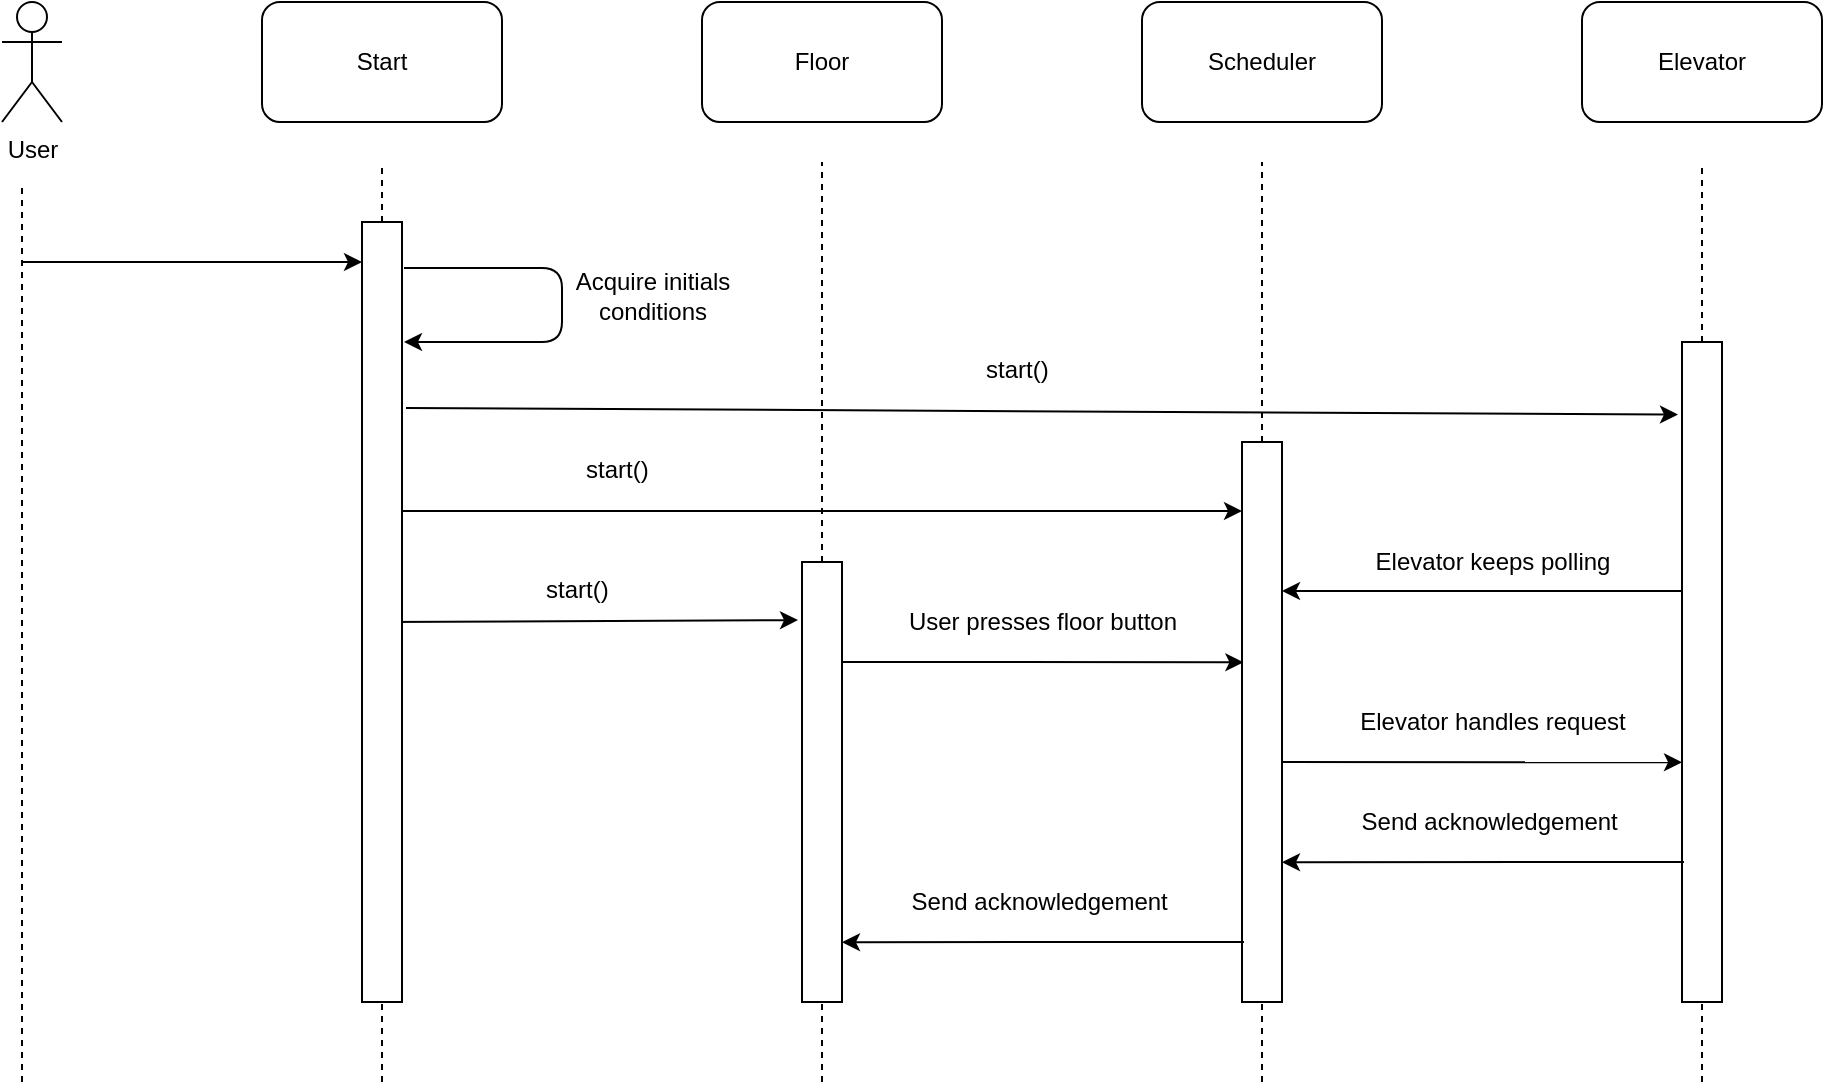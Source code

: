 <mxfile version="12.6.2" type="google"><diagram id="_GGJwMP8wKwsWiB-iear" name="Page-1"><mxGraphModel dx="912" dy="784" grid="1" gridSize="10" guides="1" tooltips="1" connect="1" arrows="1" fold="1" page="1" pageScale="1" pageWidth="850" pageHeight="1100" math="0" shadow="0"><root><mxCell id="0"/><mxCell id="1" parent="0"/><mxCell id="2LZgIueINsHQGUBB-O7b-2" value="User" style="shape=umlActor;verticalLabelPosition=bottom;labelBackgroundColor=#ffffff;verticalAlign=top;html=1;outlineConnect=0;" parent="1" vertex="1"><mxGeometry x="50" y="20" width="30" height="60" as="geometry"/></mxCell><mxCell id="2LZgIueINsHQGUBB-O7b-10" value="Start" style="rounded=1;whiteSpace=wrap;html=1;" parent="1" vertex="1"><mxGeometry x="180" y="20" width="120" height="60" as="geometry"/></mxCell><mxCell id="2LZgIueINsHQGUBB-O7b-15" value="Floor" style="rounded=1;whiteSpace=wrap;html=1;" parent="1" vertex="1"><mxGeometry x="400" y="20" width="120" height="60" as="geometry"/></mxCell><mxCell id="2LZgIueINsHQGUBB-O7b-16" value="Scheduler" style="rounded=1;whiteSpace=wrap;html=1;" parent="1" vertex="1"><mxGeometry x="620" y="20" width="120" height="60" as="geometry"/></mxCell><mxCell id="2LZgIueINsHQGUBB-O7b-17" value="Elevator" style="rounded=1;whiteSpace=wrap;html=1;" parent="1" vertex="1"><mxGeometry x="840" y="20" width="120" height="60" as="geometry"/></mxCell><mxCell id="2LZgIueINsHQGUBB-O7b-18" value="" style="endArrow=none;dashed=1;html=1;" parent="1" edge="1"><mxGeometry width="50" height="50" relative="1" as="geometry"><mxPoint x="60" y="560" as="sourcePoint"/><mxPoint x="60" y="110" as="targetPoint"/></mxGeometry></mxCell><mxCell id="2LZgIueINsHQGUBB-O7b-20" value="" style="endArrow=none;dashed=1;html=1;" parent="1" edge="1"><mxGeometry width="50" height="50" relative="1" as="geometry"><mxPoint x="240" y="130" as="sourcePoint"/><mxPoint x="240" y="100" as="targetPoint"/></mxGeometry></mxCell><mxCell id="2LZgIueINsHQGUBB-O7b-21" value="" style="endArrow=none;dashed=1;html=1;" parent="1" source="IFQr_aWN0OG8LwbChh_i-6" edge="1"><mxGeometry width="50" height="50" relative="1" as="geometry"><mxPoint x="460" y="801.667" as="sourcePoint"/><mxPoint x="460" y="100" as="targetPoint"/></mxGeometry></mxCell><mxCell id="2LZgIueINsHQGUBB-O7b-23" value="" style="endArrow=none;dashed=1;html=1;" parent="1" source="IFQr_aWN0OG8LwbChh_i-14" edge="1"><mxGeometry width="50" height="50" relative="1" as="geometry"><mxPoint x="900" y="130" as="sourcePoint"/><mxPoint x="900" y="100" as="targetPoint"/></mxGeometry></mxCell><mxCell id="2LZgIueINsHQGUBB-O7b-25" value="" style="endArrow=classic;html=1;" parent="1" edge="1"><mxGeometry width="50" height="50" relative="1" as="geometry"><mxPoint x="60" y="150" as="sourcePoint"/><mxPoint x="230" y="150" as="targetPoint"/></mxGeometry></mxCell><mxCell id="2LZgIueINsHQGUBB-O7b-44" value="" style="endArrow=classic;html=1;exitX=1;exitY=0.5;exitDx=0;exitDy=0;entryX=0.069;entryY=0.044;entryDx=0;entryDy=0;entryPerimeter=0;" parent="1" edge="1"><mxGeometry width="50" height="50" relative="1" as="geometry"><mxPoint x="469.31" y="350" as="sourcePoint"/><mxPoint x="670.69" y="350.12" as="targetPoint"/></mxGeometry></mxCell><mxCell id="IFQr_aWN0OG8LwbChh_i-4" value="" style="endArrow=none;dashed=1;html=1;" edge="1" parent="1" source="IFQr_aWN0OG8LwbChh_i-10"><mxGeometry width="50" height="50" relative="1" as="geometry"><mxPoint x="680" y="800" as="sourcePoint"/><mxPoint x="680" y="100" as="targetPoint"/></mxGeometry></mxCell><mxCell id="IFQr_aWN0OG8LwbChh_i-7" value="" style="endArrow=none;dashed=1;html=1;" edge="1" parent="1" target="IFQr_aWN0OG8LwbChh_i-6"><mxGeometry width="50" height="50" relative="1" as="geometry"><mxPoint x="460" y="330" as="sourcePoint"/><mxPoint x="460" y="100" as="targetPoint"/></mxGeometry></mxCell><mxCell id="IFQr_aWN0OG8LwbChh_i-11" value="" style="endArrow=none;dashed=1;html=1;" edge="1" parent="1" target="IFQr_aWN0OG8LwbChh_i-10"><mxGeometry width="50" height="50" relative="1" as="geometry"><mxPoint x="680" y="560" as="sourcePoint"/><mxPoint x="680" y="210" as="targetPoint"/></mxGeometry></mxCell><mxCell id="IFQr_aWN0OG8LwbChh_i-12" value="" style="endArrow=classic;html=1;exitX=1;exitY=0.5;exitDx=0;exitDy=0;entryX=-0.1;entryY=0.132;entryDx=0;entryDy=0;entryPerimeter=0;" edge="1" parent="1" target="IFQr_aWN0OG8LwbChh_i-6"><mxGeometry width="50" height="50" relative="1" as="geometry"><mxPoint x="240" y="330" as="sourcePoint"/><mxPoint x="441.38" y="330.12" as="targetPoint"/></mxGeometry></mxCell><mxCell id="IFQr_aWN0OG8LwbChh_i-15" value="" style="endArrow=none;dashed=1;html=1;" edge="1" parent="1" target="IFQr_aWN0OG8LwbChh_i-14"><mxGeometry width="50" height="50" relative="1" as="geometry"><mxPoint x="900" y="560" as="sourcePoint"/><mxPoint x="900" y="100" as="targetPoint"/></mxGeometry></mxCell><mxCell id="IFQr_aWN0OG8LwbChh_i-20" value="" style="endArrow=classic;html=1;entryX=0;entryY=0.25;entryDx=0;entryDy=0;" edge="1" parent="1"><mxGeometry width="50" height="50" relative="1" as="geometry"><mxPoint x="249" y="274.5" as="sourcePoint"/><mxPoint x="670" y="274.5" as="targetPoint"/></mxGeometry></mxCell><mxCell id="IFQr_aWN0OG8LwbChh_i-23" value="" style="endArrow=none;dashed=1;html=1;" edge="1" parent="1" source="IFQr_aWN0OG8LwbChh_i-6"><mxGeometry width="50" height="50" relative="1" as="geometry"><mxPoint x="460" y="590" as="sourcePoint"/><mxPoint x="460" y="390" as="targetPoint"/></mxGeometry></mxCell><mxCell id="IFQr_aWN0OG8LwbChh_i-25" value="" style="endArrow=classic;html=1;entryX=-0.1;entryY=0.11;entryDx=0;entryDy=0;entryPerimeter=0;" edge="1" parent="1" target="IFQr_aWN0OG8LwbChh_i-14"><mxGeometry width="50" height="50" relative="1" as="geometry"><mxPoint x="252" y="223" as="sourcePoint"/><mxPoint x="890" y="210" as="targetPoint"/></mxGeometry></mxCell><mxCell id="IFQr_aWN0OG8LwbChh_i-27" value="" style="endArrow=none;dashed=1;html=1;" edge="1" parent="1" source="IFQr_aWN0OG8LwbChh_i-14"><mxGeometry width="50" height="50" relative="1" as="geometry"><mxPoint x="900" y="270" as="sourcePoint"/><mxPoint x="900" y="190" as="targetPoint"/></mxGeometry></mxCell><mxCell id="IFQr_aWN0OG8LwbChh_i-31" value="start()" style="text;html=1;" vertex="1" parent="1"><mxGeometry x="340" y="240" width="60" height="30" as="geometry"/></mxCell><mxCell id="IFQr_aWN0OG8LwbChh_i-32" value="start()" style="text;html=1;" vertex="1" parent="1"><mxGeometry x="320" y="300" width="60" height="30" as="geometry"/></mxCell><mxCell id="IFQr_aWN0OG8LwbChh_i-14" value="" style="rounded=0;whiteSpace=wrap;html=1;" vertex="1" parent="1"><mxGeometry x="890" y="190" width="20" height="330" as="geometry"/></mxCell><mxCell id="IFQr_aWN0OG8LwbChh_i-36" value="" style="endArrow=none;dashed=1;html=1;" edge="1" parent="1"><mxGeometry width="50" height="50" relative="1" as="geometry"><mxPoint x="240" y="560" as="sourcePoint"/><mxPoint x="240" y="260" as="targetPoint"/></mxGeometry></mxCell><mxCell id="IFQr_aWN0OG8LwbChh_i-41" value="" style="rounded=0;whiteSpace=wrap;html=1;" vertex="1" parent="1"><mxGeometry x="230" y="130" width="20" height="390" as="geometry"/></mxCell><mxCell id="IFQr_aWN0OG8LwbChh_i-6" value="" style="rounded=0;whiteSpace=wrap;html=1;" vertex="1" parent="1"><mxGeometry x="450" y="300" width="20" height="220" as="geometry"/></mxCell><mxCell id="IFQr_aWN0OG8LwbChh_i-42" value="" style="endArrow=none;dashed=1;html=1;" edge="1" parent="1" target="IFQr_aWN0OG8LwbChh_i-6"><mxGeometry width="50" height="50" relative="1" as="geometry"><mxPoint x="460" y="560" as="sourcePoint"/><mxPoint x="460" y="390" as="targetPoint"/></mxGeometry></mxCell><mxCell id="IFQr_aWN0OG8LwbChh_i-44" value="" style="endArrow=classic;html=1;" edge="1" parent="1"><mxGeometry width="50" height="50" relative="1" as="geometry"><mxPoint x="251" y="153" as="sourcePoint"/><mxPoint x="251" y="190" as="targetPoint"/><Array as="points"><mxPoint x="330" y="153"/><mxPoint x="330" y="190"/></Array></mxGeometry></mxCell><mxCell id="IFQr_aWN0OG8LwbChh_i-45" value="Acquire initials &lt;br&gt;conditions" style="text;html=1;align=center;verticalAlign=middle;resizable=0;points=[];autosize=1;" vertex="1" parent="1"><mxGeometry x="330" y="152" width="90" height="30" as="geometry"/></mxCell><mxCell id="IFQr_aWN0OG8LwbChh_i-52" value="start()" style="text;html=1;" vertex="1" parent="1"><mxGeometry x="540" y="190" width="60" height="30" as="geometry"/></mxCell><mxCell id="IFQr_aWN0OG8LwbChh_i-57" value="User presses floor button" style="text;html=1;align=center;verticalAlign=middle;resizable=0;points=[];autosize=1;" vertex="1" parent="1"><mxGeometry x="495" y="320" width="150" height="20" as="geometry"/></mxCell><mxCell id="IFQr_aWN0OG8LwbChh_i-63" value="" style="endArrow=classic;html=1;exitX=0;exitY=0.75;exitDx=0;exitDy=0;" edge="1" parent="1"><mxGeometry width="50" height="50" relative="1" as="geometry"><mxPoint x="890" y="314.5" as="sourcePoint"/><mxPoint x="690" y="314.5" as="targetPoint"/></mxGeometry></mxCell><mxCell id="IFQr_aWN0OG8LwbChh_i-64" value="Elevator keeps polling" style="text;html=1;align=center;verticalAlign=middle;resizable=0;points=[];autosize=1;" vertex="1" parent="1"><mxGeometry x="730" y="290" width="130" height="20" as="geometry"/></mxCell><mxCell id="IFQr_aWN0OG8LwbChh_i-65" value="Elevator handles request" style="text;html=1;align=center;verticalAlign=middle;resizable=0;points=[];autosize=1;" vertex="1" parent="1"><mxGeometry x="720" y="370" width="150" height="20" as="geometry"/></mxCell><mxCell id="IFQr_aWN0OG8LwbChh_i-68" value="" style="endArrow=classic;html=1;exitX=1;exitY=0.5;exitDx=0;exitDy=0;entryX=0.069;entryY=0.044;entryDx=0;entryDy=0;entryPerimeter=0;" edge="1" parent="1"><mxGeometry width="50" height="50" relative="1" as="geometry"><mxPoint x="688.62" y="400" as="sourcePoint"/><mxPoint x="890" y="400.12" as="targetPoint"/></mxGeometry></mxCell><mxCell id="IFQr_aWN0OG8LwbChh_i-10" value="" style="rounded=0;whiteSpace=wrap;html=1;" vertex="1" parent="1"><mxGeometry x="670" y="240" width="20" height="280" as="geometry"/></mxCell><mxCell id="IFQr_aWN0OG8LwbChh_i-69" value="" style="endArrow=classic;html=1;exitX=0.1;exitY=0.833;exitDx=0;exitDy=0;exitPerimeter=0;" edge="1" parent="1"><mxGeometry width="50" height="50" relative="1" as="geometry"><mxPoint x="671" y="490.0" as="sourcePoint"/><mxPoint x="470" y="490.1" as="targetPoint"/></mxGeometry></mxCell><mxCell id="IFQr_aWN0OG8LwbChh_i-72" value="" style="endArrow=classic;html=1;exitX=0.1;exitY=0.833;exitDx=0;exitDy=0;exitPerimeter=0;" edge="1" parent="1"><mxGeometry width="50" height="50" relative="1" as="geometry"><mxPoint x="891" y="450" as="sourcePoint"/><mxPoint x="690" y="450.1" as="targetPoint"/></mxGeometry></mxCell><mxCell id="IFQr_aWN0OG8LwbChh_i-73" value="Send acknowledgement&amp;nbsp;" style="text;html=1;align=center;verticalAlign=middle;resizable=0;points=[];autosize=1;" vertex="1" parent="1"><mxGeometry x="720" y="420" width="150" height="20" as="geometry"/></mxCell><mxCell id="IFQr_aWN0OG8LwbChh_i-74" value="Send acknowledgement&amp;nbsp;" style="text;html=1;align=center;verticalAlign=middle;resizable=0;points=[];autosize=1;" vertex="1" parent="1"><mxGeometry x="495" y="460" width="150" height="20" as="geometry"/></mxCell></root></mxGraphModel></diagram></mxfile>